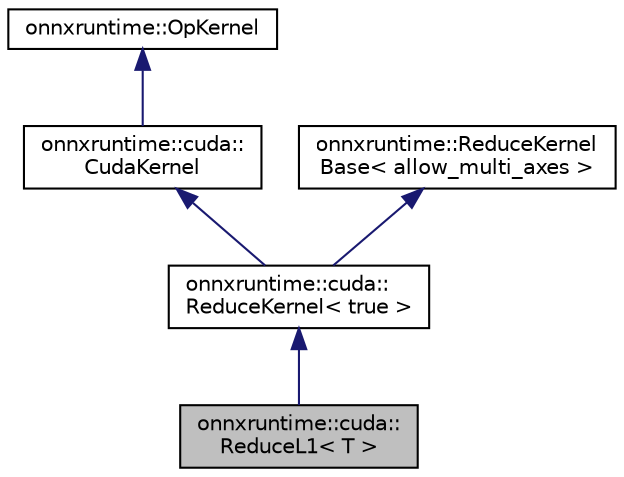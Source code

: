 digraph "onnxruntime::cuda::ReduceL1&lt; T &gt;"
{
  edge [fontname="Helvetica",fontsize="10",labelfontname="Helvetica",labelfontsize="10"];
  node [fontname="Helvetica",fontsize="10",shape=record];
  Node5 [label="onnxruntime::cuda::\lReduceL1\< T \>",height=0.2,width=0.4,color="black", fillcolor="grey75", style="filled", fontcolor="black"];
  Node6 -> Node5 [dir="back",color="midnightblue",fontsize="10",style="solid",fontname="Helvetica"];
  Node6 [label="onnxruntime::cuda::\lReduceKernel\< true \>",height=0.2,width=0.4,color="black", fillcolor="white", style="filled",URL="$classonnxruntime_1_1cuda_1_1ReduceKernel.html"];
  Node7 -> Node6 [dir="back",color="midnightblue",fontsize="10",style="solid",fontname="Helvetica"];
  Node7 [label="onnxruntime::cuda::\lCudaKernel",height=0.2,width=0.4,color="black", fillcolor="white", style="filled",URL="$classonnxruntime_1_1cuda_1_1CudaKernel.html"];
  Node8 -> Node7 [dir="back",color="midnightblue",fontsize="10",style="solid",fontname="Helvetica"];
  Node8 [label="onnxruntime::OpKernel",height=0.2,width=0.4,color="black", fillcolor="white", style="filled",URL="$classonnxruntime_1_1OpKernel.html"];
  Node9 -> Node6 [dir="back",color="midnightblue",fontsize="10",style="solid",fontname="Helvetica"];
  Node9 [label="onnxruntime::ReduceKernel\lBase\< allow_multi_axes \>",height=0.2,width=0.4,color="black", fillcolor="white", style="filled",URL="$classonnxruntime_1_1ReduceKernelBase.html"];
}
